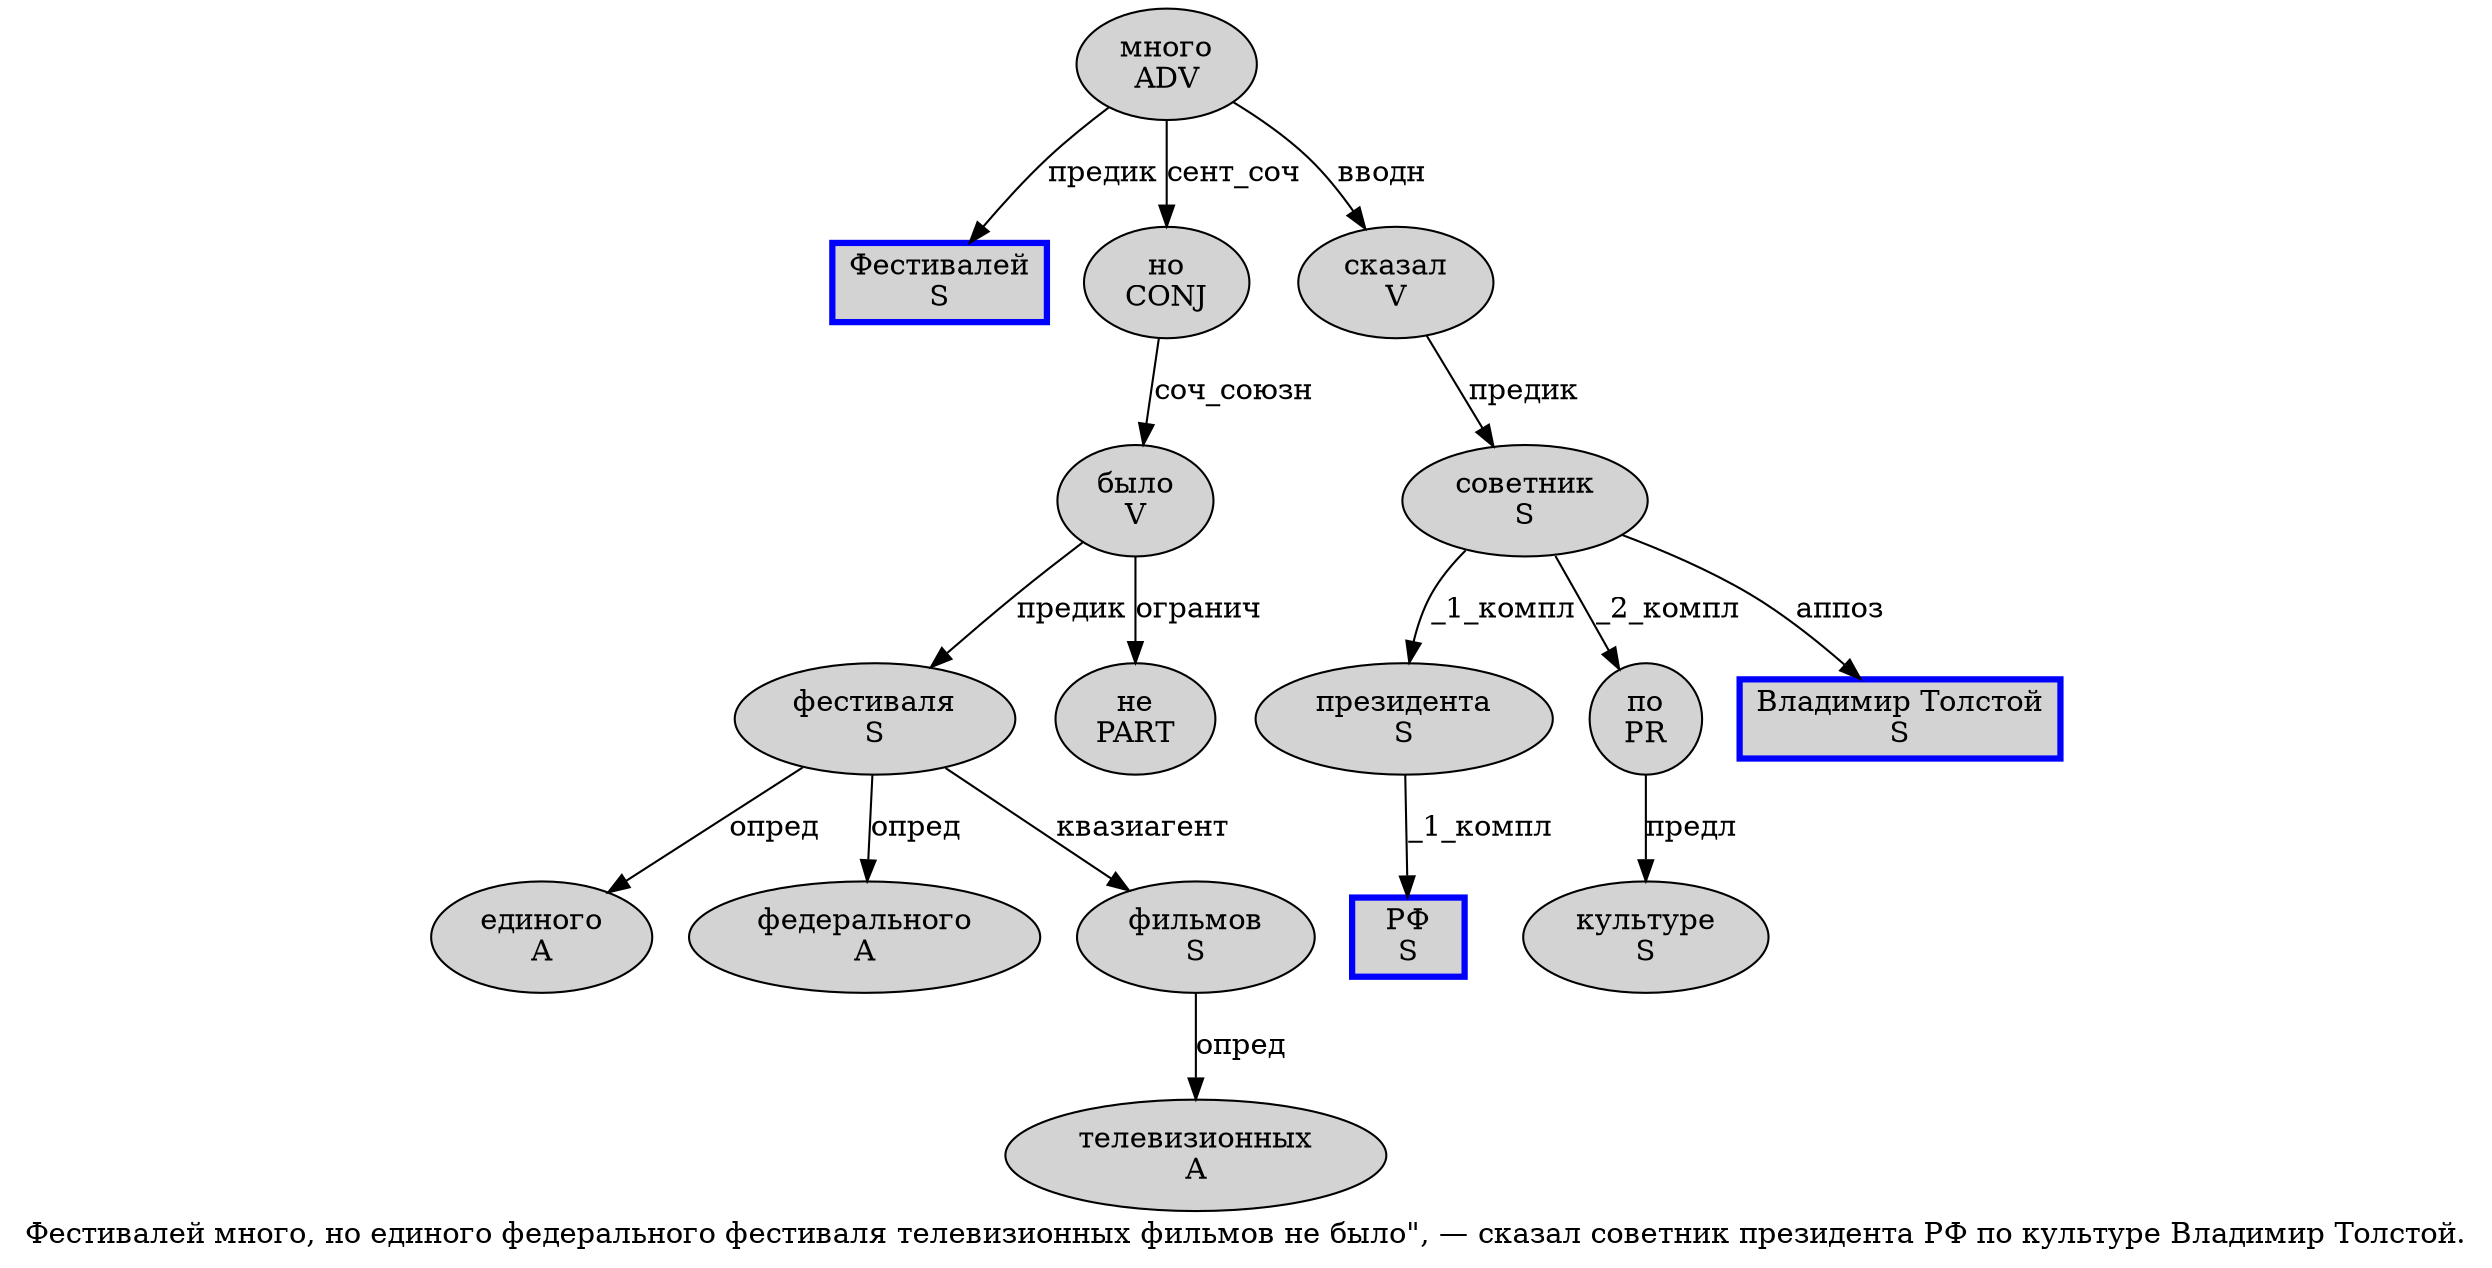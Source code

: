 digraph SENTENCE_307 {
	graph [label="Фестивалей много, но единого федерального фестиваля телевизионных фильмов не было\", — сказал советник президента РФ по культуре Владимир Толстой."]
	node [style=filled]
		0 [label="Фестивалей
S" color=blue fillcolor=lightgray penwidth=3 shape=box]
		1 [label="много
ADV" color="" fillcolor=lightgray penwidth=1 shape=ellipse]
		3 [label="но
CONJ" color="" fillcolor=lightgray penwidth=1 shape=ellipse]
		4 [label="единого
A" color="" fillcolor=lightgray penwidth=1 shape=ellipse]
		5 [label="федерального
A" color="" fillcolor=lightgray penwidth=1 shape=ellipse]
		6 [label="фестиваля
S" color="" fillcolor=lightgray penwidth=1 shape=ellipse]
		7 [label="телевизионных
A" color="" fillcolor=lightgray penwidth=1 shape=ellipse]
		8 [label="фильмов
S" color="" fillcolor=lightgray penwidth=1 shape=ellipse]
		9 [label="не
PART" color="" fillcolor=lightgray penwidth=1 shape=ellipse]
		10 [label="было
V" color="" fillcolor=lightgray penwidth=1 shape=ellipse]
		14 [label="сказал
V" color="" fillcolor=lightgray penwidth=1 shape=ellipse]
		15 [label="советник
S" color="" fillcolor=lightgray penwidth=1 shape=ellipse]
		16 [label="президента
S" color="" fillcolor=lightgray penwidth=1 shape=ellipse]
		17 [label="РФ
S" color=blue fillcolor=lightgray penwidth=3 shape=box]
		18 [label="по
PR" color="" fillcolor=lightgray penwidth=1 shape=ellipse]
		19 [label="культуре
S" color="" fillcolor=lightgray penwidth=1 shape=ellipse]
		20 [label="Владимир Толстой
S" color=blue fillcolor=lightgray penwidth=3 shape=box]
			15 -> 16 [label="_1_компл"]
			15 -> 18 [label="_2_компл"]
			15 -> 20 [label="аппоз"]
			10 -> 6 [label="предик"]
			10 -> 9 [label="огранич"]
			16 -> 17 [label="_1_компл"]
			18 -> 19 [label="предл"]
			6 -> 4 [label="опред"]
			6 -> 5 [label="опред"]
			6 -> 8 [label="квазиагент"]
			8 -> 7 [label="опред"]
			14 -> 15 [label="предик"]
			1 -> 0 [label="предик"]
			1 -> 3 [label="сент_соч"]
			1 -> 14 [label="вводн"]
			3 -> 10 [label="соч_союзн"]
}